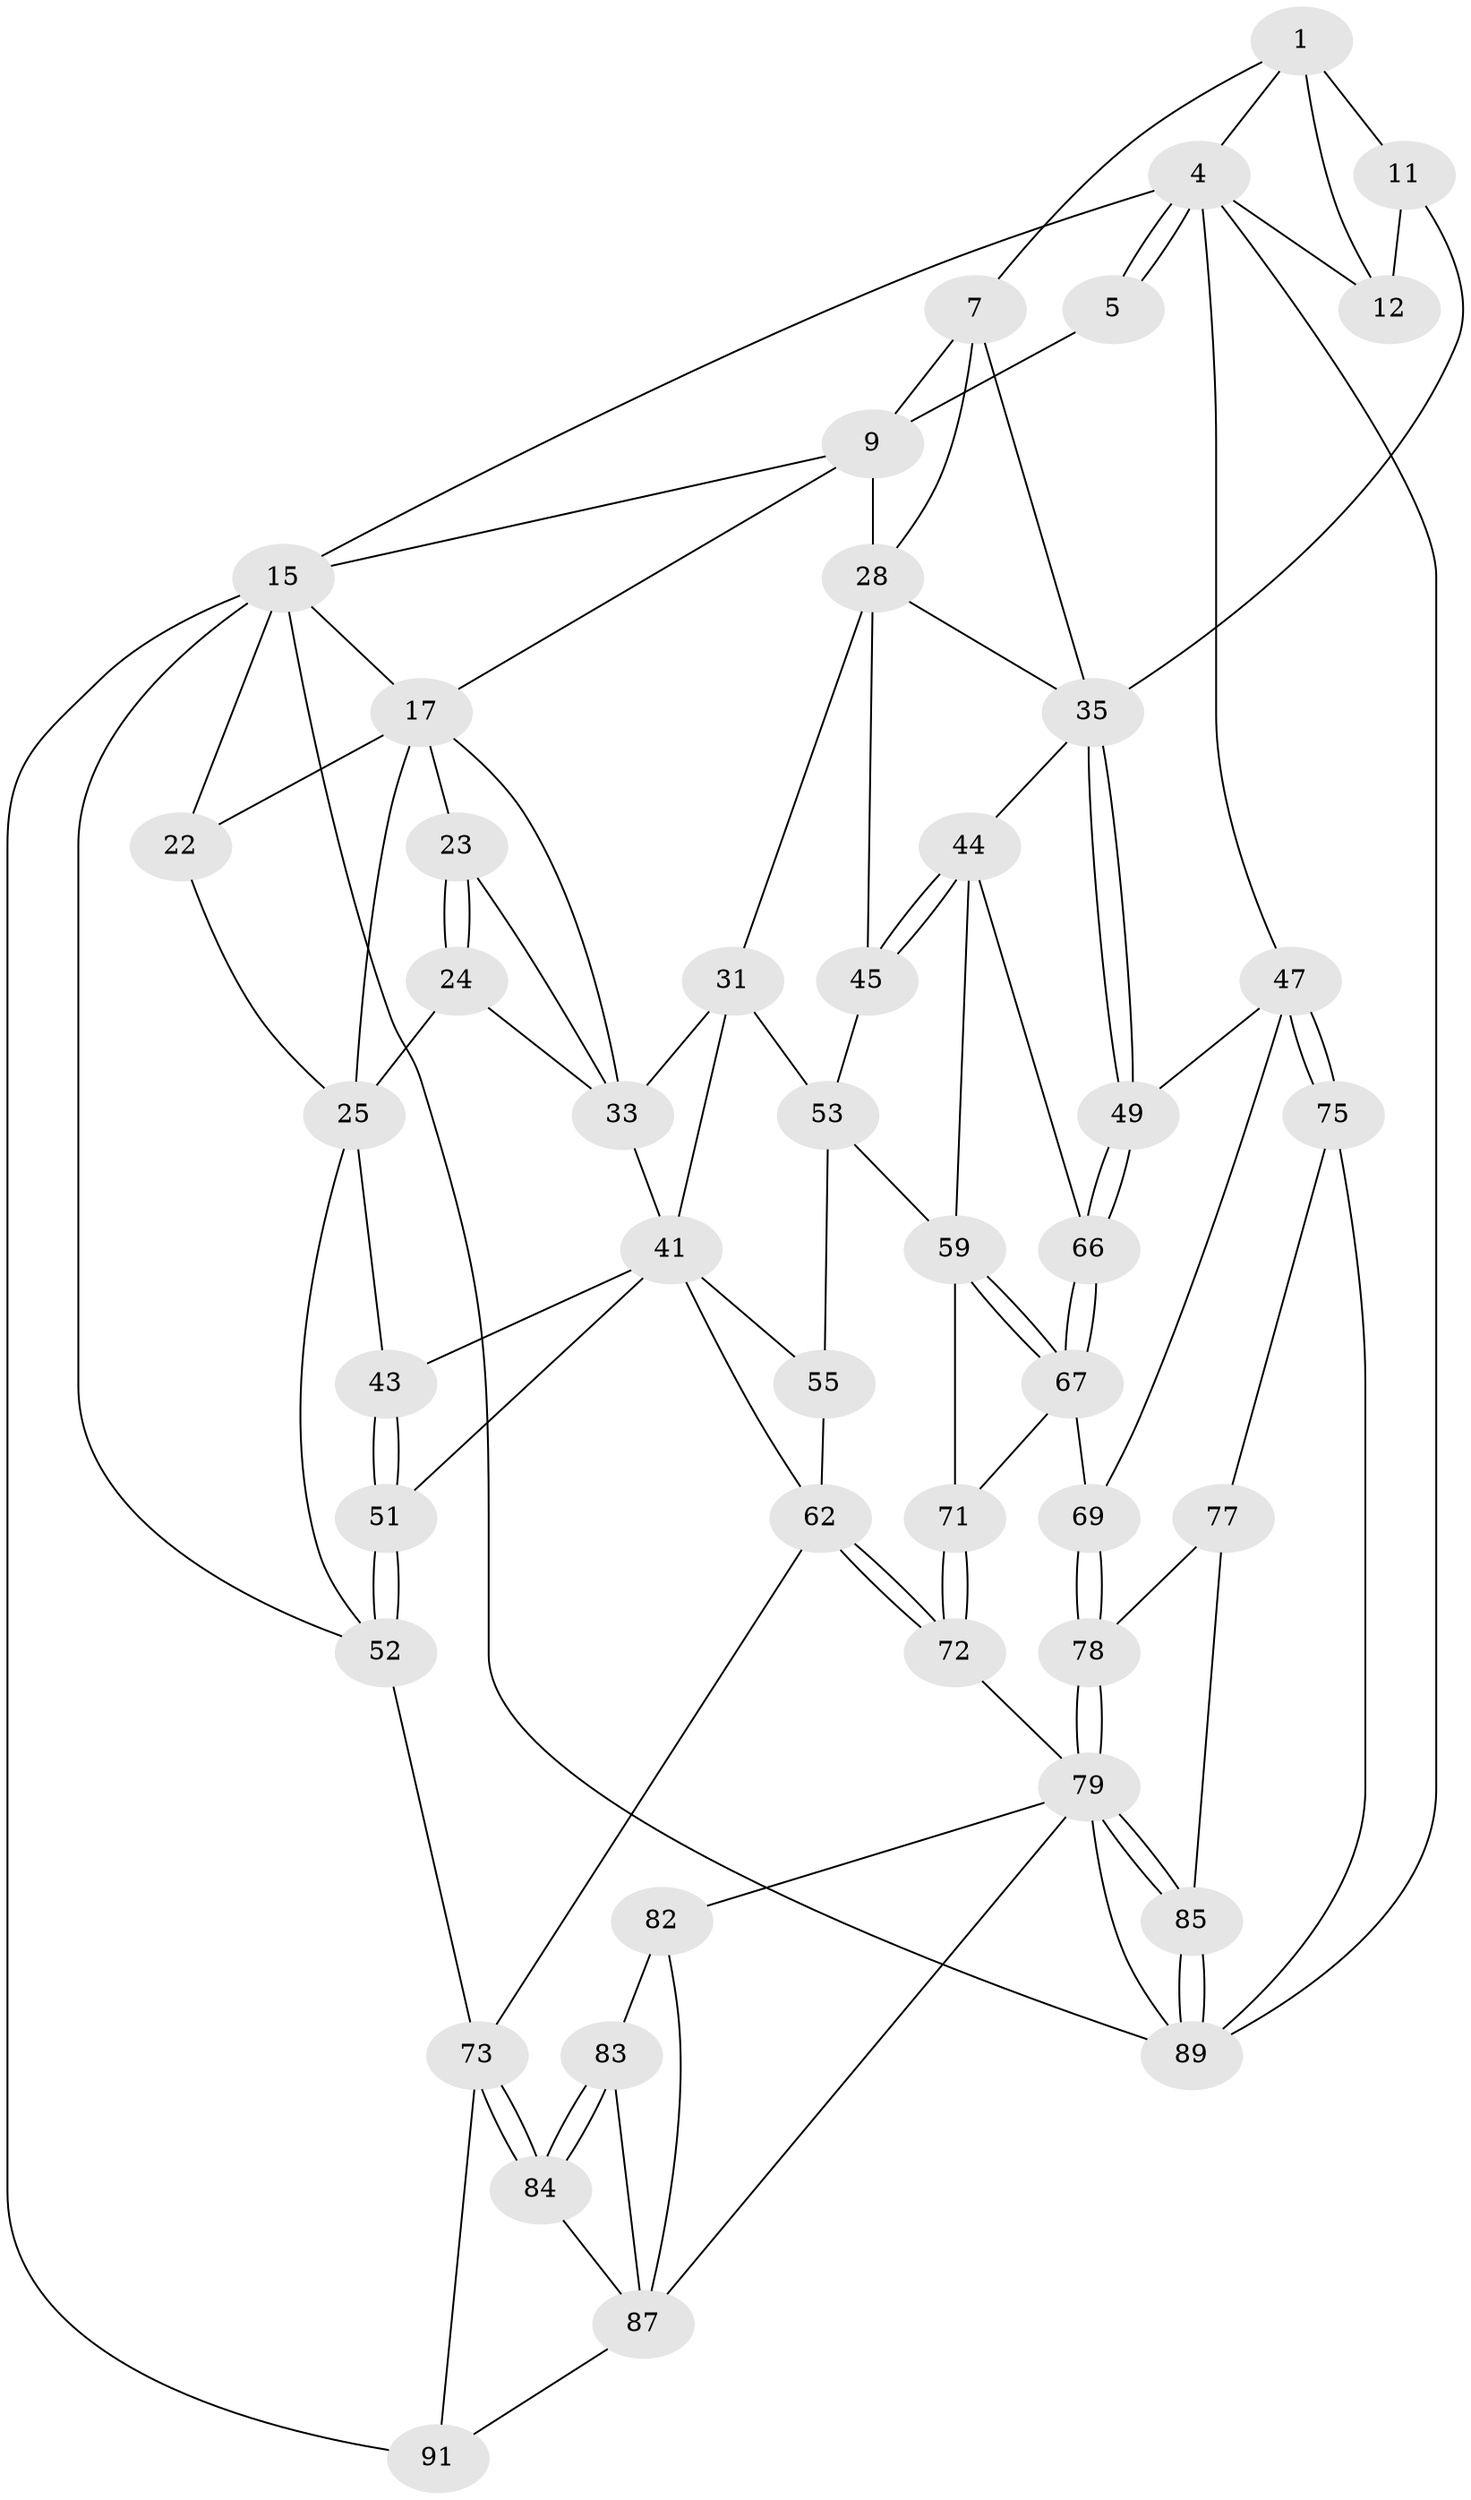 // original degree distribution, {3: 0.021739130434782608, 4: 0.2608695652173913, 6: 0.2391304347826087, 5: 0.4782608695652174}
// Generated by graph-tools (version 1.1) at 2025/16/03/09/25 04:16:46]
// undirected, 46 vertices, 107 edges
graph export_dot {
graph [start="1"]
  node [color=gray90,style=filled];
  1 [pos="+0.7143118710819809+0",super="+6+2"];
  4 [pos="+1+0",super="+14"];
  5 [pos="+0.6127525051398661+0"];
  7 [pos="+0.6235605354096546+0.26380214675563374",super="+8"];
  9 [pos="+0.49776326967503315+0",super="+20+10"];
  11 [pos="+0.8319752771214816+0.25261133670481356",super="+13"];
  12 [pos="+0.9427541771116518+0.3011553001144936"];
  15 [pos="+0+0",super="+65+16"];
  17 [pos="+0.22280671669276378+0.17980660240979285",super="+18+21"];
  22 [pos="+0+0.09373694380702655"];
  23 [pos="+0.2656934981576109+0.3014882337490413"];
  24 [pos="+0.22009414321237794+0.3619847425464084"];
  25 [pos="+0.16324590180514925+0.34164197352970244",super="+39"];
  28 [pos="+0.4956748115407521+0.3389207066633021",super="+29"];
  31 [pos="+0.40384222854499835+0.4140472752644791",super="+32"];
  33 [pos="+0.3930061709385522+0.4096173166137085",super="+34+38"];
  35 [pos="+0.7084853549227187+0.44896548183492513",super="+36"];
  41 [pos="+0.21179352393507214+0.4706201296523686",super="+42+50"];
  43 [pos="+0.11690014965096851+0.45713416642889576"];
  44 [pos="+0.6445414068300929+0.47882969643526835",super="+58"];
  45 [pos="+0.5531371931407479+0.4925641658862347"];
  47 [pos="+1+0.6784408808677919",super="+48"];
  49 [pos="+0.7931073129625031+0.5611141938218507"];
  51 [pos="+0.023450427895592565+0.6499616473189674"];
  52 [pos="+0+0.6759129326215059",super="+64"];
  53 [pos="+0.5436985074907245+0.49592052920719953",super="+54+57"];
  55 [pos="+0.4610339826385188+0.6146495113958004",super="+56"];
  59 [pos="+0.5993794677915601+0.564636902737787",super="+60"];
  62 [pos="+0.30327619070402956+0.7086096956571725",super="+63"];
  66 [pos="+0.6830127740125927+0.6515945655038542"];
  67 [pos="+0.660287708025053+0.7295610505742955",super="+70"];
  69 [pos="+0.6940880587087049+0.7725052503990885"];
  71 [pos="+0.6134576351573552+0.7734067544269201"];
  72 [pos="+0.5736901113561318+0.8140198336745971"];
  73 [pos="+0.26322799554289456+0.8390542704390547",super="+74"];
  75 [pos="+1+0.7498813250414321",super="+76"];
  77 [pos="+0.7471090089913944+0.87107106455405"];
  78 [pos="+0.7070117128820969+0.8046944310502065"];
  79 [pos="+0.6894475494006748+0.9471548396332077",super="+80"];
  82 [pos="+0.5660175476732162+0.8230101584294374"];
  83 [pos="+0.3891096222218837+0.8986146721196264"];
  84 [pos="+0.2825412303403697+0.8979089006087062"];
  85 [pos="+0.7089457034113191+0.9642125058416483"];
  87 [pos="+0.5429818400907517+1",super="+90+88"];
  89 [pos="+0.9171770656798435+1",super="+92"];
  91 [pos="+0.20384591439218652+1"];
  1 -- 11 [weight=2];
  1 -- 7;
  1 -- 4;
  1 -- 12;
  4 -- 5;
  4 -- 5;
  4 -- 89;
  4 -- 12;
  4 -- 15;
  4 -- 47;
  5 -- 9;
  7 -- 35;
  7 -- 9 [weight=2];
  7 -- 28;
  9 -- 28;
  9 -- 17;
  9 -- 15;
  11 -- 35;
  11 -- 12;
  15 -- 22;
  15 -- 89;
  15 -- 91;
  15 -- 17;
  15 -- 52;
  17 -- 23;
  17 -- 33;
  17 -- 25;
  17 -- 22;
  22 -- 25;
  23 -- 24;
  23 -- 24;
  23 -- 33;
  24 -- 25;
  24 -- 33;
  25 -- 43;
  25 -- 52;
  28 -- 35;
  28 -- 45;
  28 -- 31;
  31 -- 53;
  31 -- 33;
  31 -- 41;
  33 -- 41;
  35 -- 49;
  35 -- 49;
  35 -- 44;
  41 -- 51;
  41 -- 43;
  41 -- 55;
  41 -- 62;
  43 -- 51;
  43 -- 51;
  44 -- 45;
  44 -- 45;
  44 -- 66;
  44 -- 59;
  45 -- 53;
  47 -- 75 [weight=2];
  47 -- 75;
  47 -- 49;
  47 -- 69;
  49 -- 66;
  49 -- 66;
  51 -- 52;
  51 -- 52;
  52 -- 73;
  53 -- 55 [weight=2];
  53 -- 59;
  55 -- 62;
  59 -- 67;
  59 -- 67;
  59 -- 71;
  62 -- 72;
  62 -- 72;
  62 -- 73;
  66 -- 67;
  66 -- 67;
  67 -- 69;
  67 -- 71;
  69 -- 78;
  69 -- 78;
  71 -- 72;
  71 -- 72;
  72 -- 79;
  73 -- 84;
  73 -- 84;
  73 -- 91;
  75 -- 77;
  75 -- 89;
  77 -- 78;
  77 -- 85;
  78 -- 79;
  78 -- 79;
  79 -- 85;
  79 -- 85;
  79 -- 82;
  79 -- 87;
  79 -- 89;
  82 -- 83;
  82 -- 87;
  83 -- 84;
  83 -- 84;
  83 -- 87;
  84 -- 87;
  85 -- 89;
  85 -- 89;
  87 -- 91;
}
